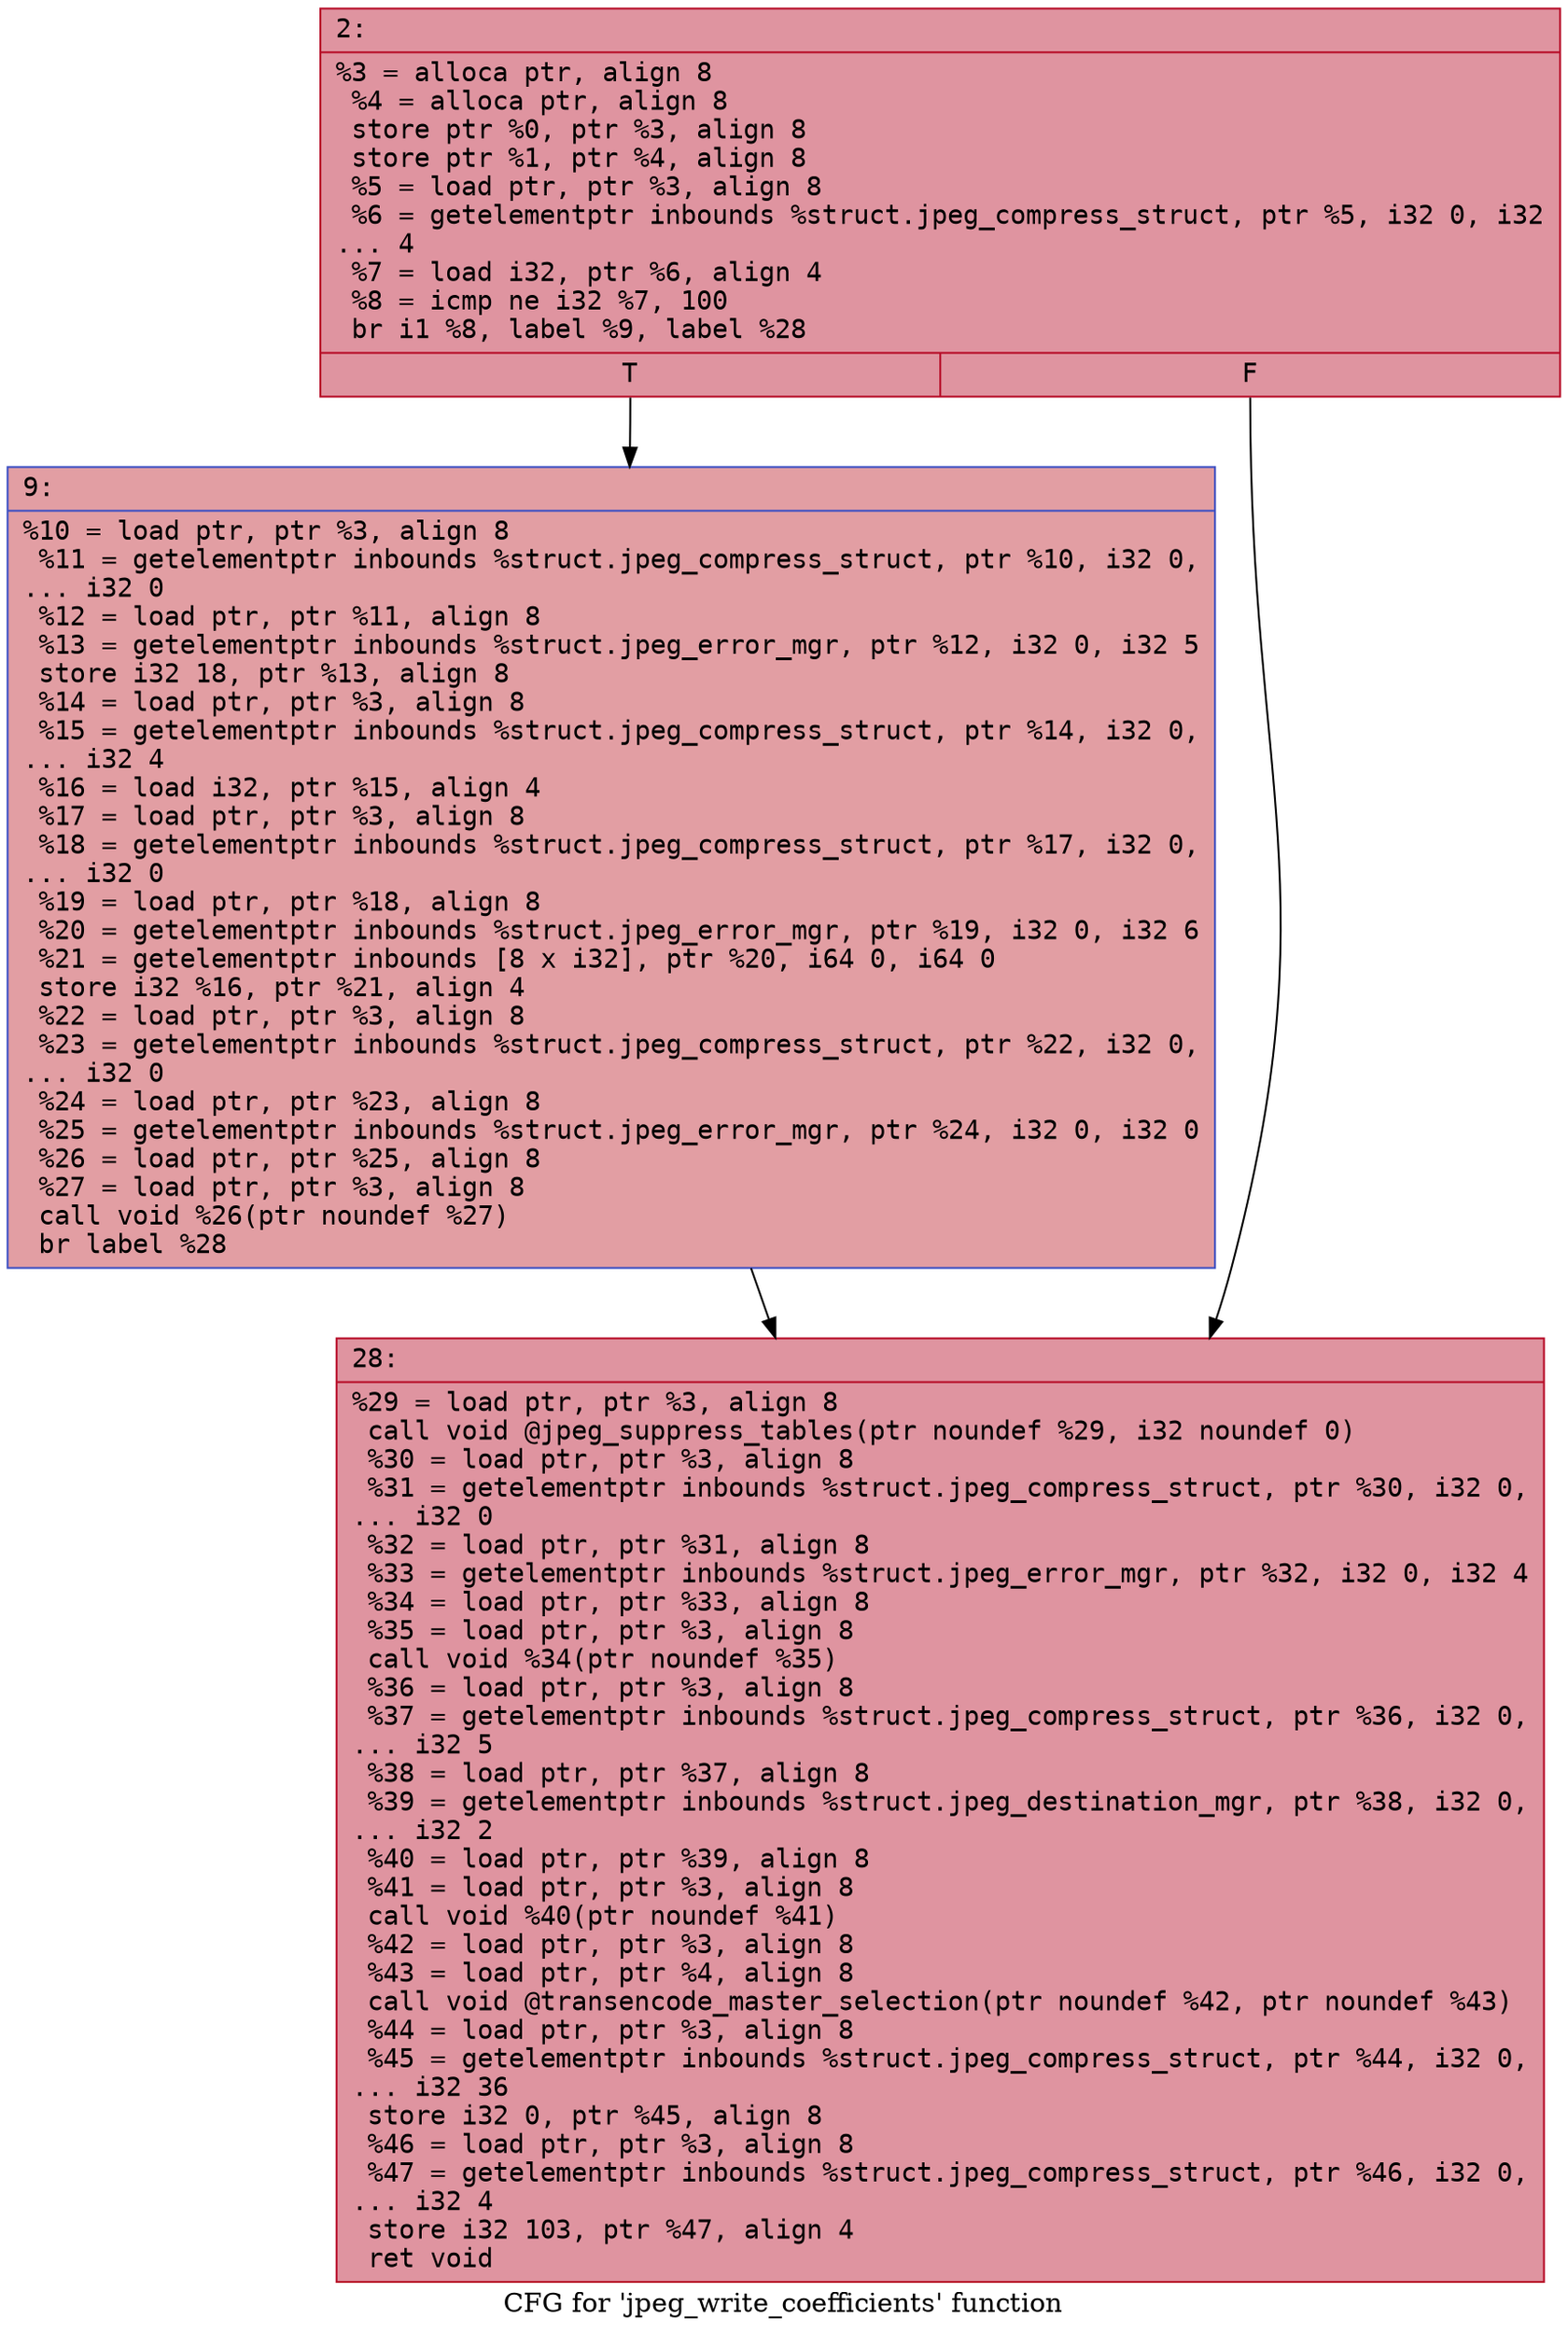 digraph "CFG for 'jpeg_write_coefficients' function" {
	label="CFG for 'jpeg_write_coefficients' function";

	Node0x6000035961c0 [shape=record,color="#b70d28ff", style=filled, fillcolor="#b70d2870" fontname="Courier",label="{2:\l|  %3 = alloca ptr, align 8\l  %4 = alloca ptr, align 8\l  store ptr %0, ptr %3, align 8\l  store ptr %1, ptr %4, align 8\l  %5 = load ptr, ptr %3, align 8\l  %6 = getelementptr inbounds %struct.jpeg_compress_struct, ptr %5, i32 0, i32\l... 4\l  %7 = load i32, ptr %6, align 4\l  %8 = icmp ne i32 %7, 100\l  br i1 %8, label %9, label %28\l|{<s0>T|<s1>F}}"];
	Node0x6000035961c0:s0 -> Node0x600003596210[tooltip="2 -> 9\nProbability 50.00%" ];
	Node0x6000035961c0:s1 -> Node0x600003596260[tooltip="2 -> 28\nProbability 50.00%" ];
	Node0x600003596210 [shape=record,color="#3d50c3ff", style=filled, fillcolor="#be242e70" fontname="Courier",label="{9:\l|  %10 = load ptr, ptr %3, align 8\l  %11 = getelementptr inbounds %struct.jpeg_compress_struct, ptr %10, i32 0,\l... i32 0\l  %12 = load ptr, ptr %11, align 8\l  %13 = getelementptr inbounds %struct.jpeg_error_mgr, ptr %12, i32 0, i32 5\l  store i32 18, ptr %13, align 8\l  %14 = load ptr, ptr %3, align 8\l  %15 = getelementptr inbounds %struct.jpeg_compress_struct, ptr %14, i32 0,\l... i32 4\l  %16 = load i32, ptr %15, align 4\l  %17 = load ptr, ptr %3, align 8\l  %18 = getelementptr inbounds %struct.jpeg_compress_struct, ptr %17, i32 0,\l... i32 0\l  %19 = load ptr, ptr %18, align 8\l  %20 = getelementptr inbounds %struct.jpeg_error_mgr, ptr %19, i32 0, i32 6\l  %21 = getelementptr inbounds [8 x i32], ptr %20, i64 0, i64 0\l  store i32 %16, ptr %21, align 4\l  %22 = load ptr, ptr %3, align 8\l  %23 = getelementptr inbounds %struct.jpeg_compress_struct, ptr %22, i32 0,\l... i32 0\l  %24 = load ptr, ptr %23, align 8\l  %25 = getelementptr inbounds %struct.jpeg_error_mgr, ptr %24, i32 0, i32 0\l  %26 = load ptr, ptr %25, align 8\l  %27 = load ptr, ptr %3, align 8\l  call void %26(ptr noundef %27)\l  br label %28\l}"];
	Node0x600003596210 -> Node0x600003596260[tooltip="9 -> 28\nProbability 100.00%" ];
	Node0x600003596260 [shape=record,color="#b70d28ff", style=filled, fillcolor="#b70d2870" fontname="Courier",label="{28:\l|  %29 = load ptr, ptr %3, align 8\l  call void @jpeg_suppress_tables(ptr noundef %29, i32 noundef 0)\l  %30 = load ptr, ptr %3, align 8\l  %31 = getelementptr inbounds %struct.jpeg_compress_struct, ptr %30, i32 0,\l... i32 0\l  %32 = load ptr, ptr %31, align 8\l  %33 = getelementptr inbounds %struct.jpeg_error_mgr, ptr %32, i32 0, i32 4\l  %34 = load ptr, ptr %33, align 8\l  %35 = load ptr, ptr %3, align 8\l  call void %34(ptr noundef %35)\l  %36 = load ptr, ptr %3, align 8\l  %37 = getelementptr inbounds %struct.jpeg_compress_struct, ptr %36, i32 0,\l... i32 5\l  %38 = load ptr, ptr %37, align 8\l  %39 = getelementptr inbounds %struct.jpeg_destination_mgr, ptr %38, i32 0,\l... i32 2\l  %40 = load ptr, ptr %39, align 8\l  %41 = load ptr, ptr %3, align 8\l  call void %40(ptr noundef %41)\l  %42 = load ptr, ptr %3, align 8\l  %43 = load ptr, ptr %4, align 8\l  call void @transencode_master_selection(ptr noundef %42, ptr noundef %43)\l  %44 = load ptr, ptr %3, align 8\l  %45 = getelementptr inbounds %struct.jpeg_compress_struct, ptr %44, i32 0,\l... i32 36\l  store i32 0, ptr %45, align 8\l  %46 = load ptr, ptr %3, align 8\l  %47 = getelementptr inbounds %struct.jpeg_compress_struct, ptr %46, i32 0,\l... i32 4\l  store i32 103, ptr %47, align 4\l  ret void\l}"];
}
